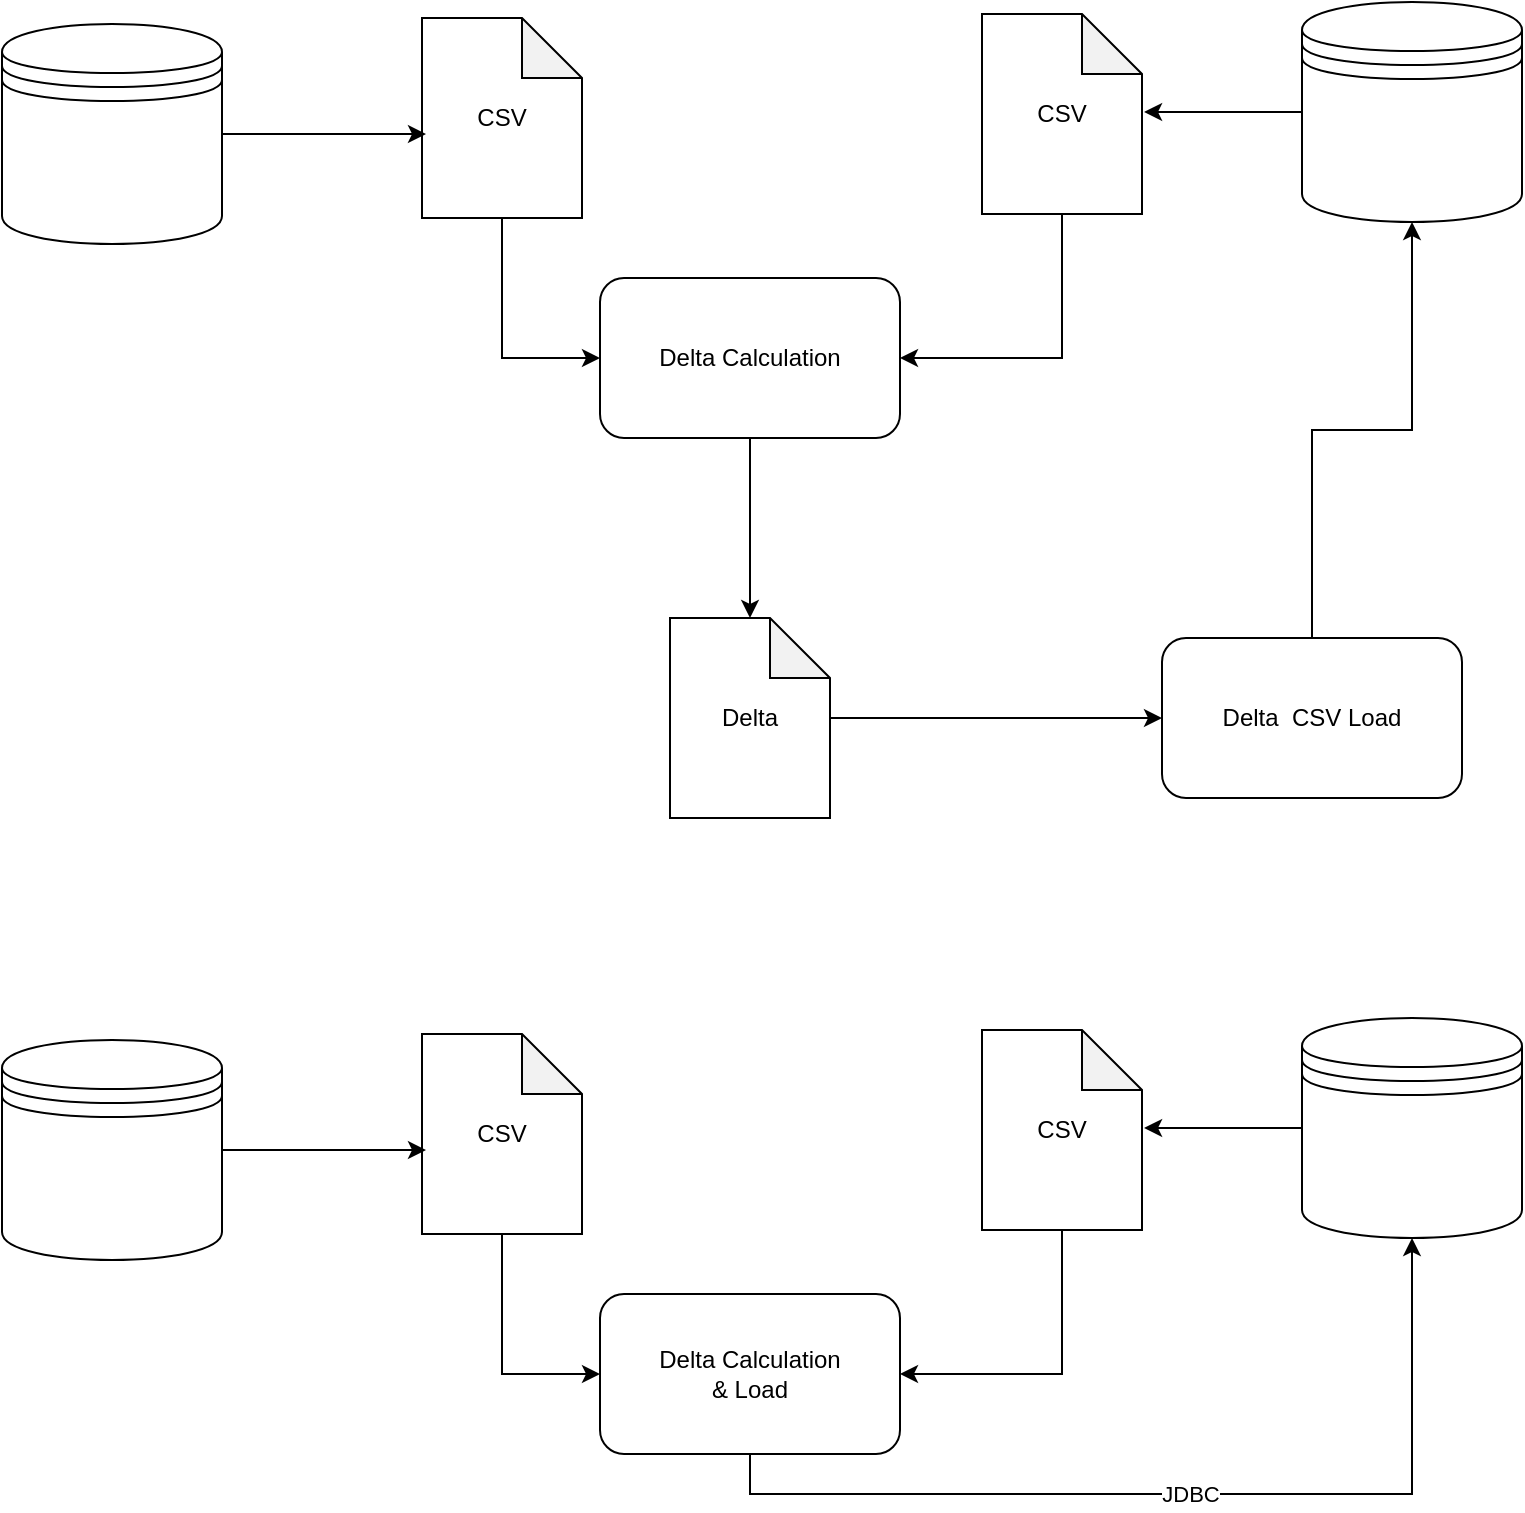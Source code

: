 <mxfile version="18.2.0" type="github">
  <diagram id="h8i0vdZTbAHz6PLwqN3L" name="Page-1">
    <mxGraphModel dx="1422" dy="762" grid="1" gridSize="10" guides="1" tooltips="1" connect="1" arrows="1" fold="1" page="1" pageScale="1" pageWidth="827" pageHeight="1169" math="0" shadow="0">
      <root>
        <mxCell id="0" />
        <mxCell id="1" parent="0" />
        <mxCell id="Vb3xY02aCR-oRkDoqymS-7" style="edgeStyle=orthogonalEdgeStyle;rounded=0;orthogonalLoop=1;jettySize=auto;html=1;entryX=0;entryY=0.5;entryDx=0;entryDy=0;exitX=0.5;exitY=1;exitDx=0;exitDy=0;exitPerimeter=0;" edge="1" parent="1" source="Vb3xY02aCR-oRkDoqymS-1" target="Vb3xY02aCR-oRkDoqymS-6">
          <mxGeometry relative="1" as="geometry" />
        </mxCell>
        <mxCell id="Vb3xY02aCR-oRkDoqymS-1" value="CSV" style="shape=note;whiteSpace=wrap;html=1;backgroundOutline=1;darkOpacity=0.05;" vertex="1" parent="1">
          <mxGeometry x="250" y="180" width="80" height="100" as="geometry" />
        </mxCell>
        <mxCell id="Vb3xY02aCR-oRkDoqymS-8" style="edgeStyle=orthogonalEdgeStyle;rounded=0;orthogonalLoop=1;jettySize=auto;html=1;entryX=1;entryY=0.5;entryDx=0;entryDy=0;exitX=0.5;exitY=1;exitDx=0;exitDy=0;exitPerimeter=0;" edge="1" parent="1" source="Vb3xY02aCR-oRkDoqymS-2" target="Vb3xY02aCR-oRkDoqymS-6">
          <mxGeometry relative="1" as="geometry" />
        </mxCell>
        <mxCell id="Vb3xY02aCR-oRkDoqymS-2" value="CSV" style="shape=note;whiteSpace=wrap;html=1;backgroundOutline=1;darkOpacity=0.05;" vertex="1" parent="1">
          <mxGeometry x="530" y="178" width="80" height="100" as="geometry" />
        </mxCell>
        <mxCell id="Vb3xY02aCR-oRkDoqymS-13" style="edgeStyle=orthogonalEdgeStyle;rounded=0;orthogonalLoop=1;jettySize=auto;html=1;" edge="1" parent="1" source="Vb3xY02aCR-oRkDoqymS-3" target="Vb3xY02aCR-oRkDoqymS-12">
          <mxGeometry relative="1" as="geometry" />
        </mxCell>
        <mxCell id="Vb3xY02aCR-oRkDoqymS-3" value="Delta" style="shape=note;whiteSpace=wrap;html=1;backgroundOutline=1;darkOpacity=0.05;" vertex="1" parent="1">
          <mxGeometry x="374" y="480" width="80" height="100" as="geometry" />
        </mxCell>
        <mxCell id="Vb3xY02aCR-oRkDoqymS-10" style="edgeStyle=orthogonalEdgeStyle;rounded=0;orthogonalLoop=1;jettySize=auto;html=1;entryX=0.025;entryY=0.58;entryDx=0;entryDy=0;entryPerimeter=0;" edge="1" parent="1" source="Vb3xY02aCR-oRkDoqymS-4" target="Vb3xY02aCR-oRkDoqymS-1">
          <mxGeometry relative="1" as="geometry" />
        </mxCell>
        <mxCell id="Vb3xY02aCR-oRkDoqymS-4" value="" style="shape=datastore;whiteSpace=wrap;html=1;" vertex="1" parent="1">
          <mxGeometry x="40" y="183" width="110" height="110" as="geometry" />
        </mxCell>
        <mxCell id="Vb3xY02aCR-oRkDoqymS-9" style="edgeStyle=orthogonalEdgeStyle;rounded=0;orthogonalLoop=1;jettySize=auto;html=1;entryX=1.013;entryY=0.49;entryDx=0;entryDy=0;entryPerimeter=0;" edge="1" parent="1" source="Vb3xY02aCR-oRkDoqymS-5" target="Vb3xY02aCR-oRkDoqymS-2">
          <mxGeometry relative="1" as="geometry" />
        </mxCell>
        <mxCell id="Vb3xY02aCR-oRkDoqymS-5" value="" style="shape=datastore;whiteSpace=wrap;html=1;" vertex="1" parent="1">
          <mxGeometry x="690" y="172" width="110" height="110" as="geometry" />
        </mxCell>
        <mxCell id="Vb3xY02aCR-oRkDoqymS-11" style="edgeStyle=orthogonalEdgeStyle;rounded=0;orthogonalLoop=1;jettySize=auto;html=1;" edge="1" parent="1" source="Vb3xY02aCR-oRkDoqymS-6" target="Vb3xY02aCR-oRkDoqymS-3">
          <mxGeometry relative="1" as="geometry" />
        </mxCell>
        <mxCell id="Vb3xY02aCR-oRkDoqymS-6" value="Delta Calculation" style="rounded=1;whiteSpace=wrap;html=1;" vertex="1" parent="1">
          <mxGeometry x="339" y="310" width="150" height="80" as="geometry" />
        </mxCell>
        <mxCell id="Vb3xY02aCR-oRkDoqymS-14" style="edgeStyle=orthogonalEdgeStyle;rounded=0;orthogonalLoop=1;jettySize=auto;html=1;entryX=0.5;entryY=1;entryDx=0;entryDy=0;" edge="1" parent="1" source="Vb3xY02aCR-oRkDoqymS-12" target="Vb3xY02aCR-oRkDoqymS-5">
          <mxGeometry relative="1" as="geometry" />
        </mxCell>
        <mxCell id="Vb3xY02aCR-oRkDoqymS-12" value="Delta&amp;nbsp; CSV Load" style="rounded=1;whiteSpace=wrap;html=1;" vertex="1" parent="1">
          <mxGeometry x="620" y="490" width="150" height="80" as="geometry" />
        </mxCell>
        <mxCell id="Vb3xY02aCR-oRkDoqymS-15" style="edgeStyle=orthogonalEdgeStyle;rounded=0;orthogonalLoop=1;jettySize=auto;html=1;entryX=0;entryY=0.5;entryDx=0;entryDy=0;exitX=0.5;exitY=1;exitDx=0;exitDy=0;exitPerimeter=0;" edge="1" parent="1" source="Vb3xY02aCR-oRkDoqymS-16" target="Vb3xY02aCR-oRkDoqymS-26">
          <mxGeometry relative="1" as="geometry" />
        </mxCell>
        <mxCell id="Vb3xY02aCR-oRkDoqymS-16" value="CSV" style="shape=note;whiteSpace=wrap;html=1;backgroundOutline=1;darkOpacity=0.05;" vertex="1" parent="1">
          <mxGeometry x="250" y="688" width="80" height="100" as="geometry" />
        </mxCell>
        <mxCell id="Vb3xY02aCR-oRkDoqymS-17" style="edgeStyle=orthogonalEdgeStyle;rounded=0;orthogonalLoop=1;jettySize=auto;html=1;entryX=1;entryY=0.5;entryDx=0;entryDy=0;exitX=0.5;exitY=1;exitDx=0;exitDy=0;exitPerimeter=0;" edge="1" parent="1" source="Vb3xY02aCR-oRkDoqymS-18" target="Vb3xY02aCR-oRkDoqymS-26">
          <mxGeometry relative="1" as="geometry" />
        </mxCell>
        <mxCell id="Vb3xY02aCR-oRkDoqymS-18" value="CSV" style="shape=note;whiteSpace=wrap;html=1;backgroundOutline=1;darkOpacity=0.05;" vertex="1" parent="1">
          <mxGeometry x="530" y="686" width="80" height="100" as="geometry" />
        </mxCell>
        <mxCell id="Vb3xY02aCR-oRkDoqymS-21" style="edgeStyle=orthogonalEdgeStyle;rounded=0;orthogonalLoop=1;jettySize=auto;html=1;entryX=0.025;entryY=0.58;entryDx=0;entryDy=0;entryPerimeter=0;" edge="1" parent="1" source="Vb3xY02aCR-oRkDoqymS-22" target="Vb3xY02aCR-oRkDoqymS-16">
          <mxGeometry relative="1" as="geometry" />
        </mxCell>
        <mxCell id="Vb3xY02aCR-oRkDoqymS-22" value="" style="shape=datastore;whiteSpace=wrap;html=1;" vertex="1" parent="1">
          <mxGeometry x="40" y="691" width="110" height="110" as="geometry" />
        </mxCell>
        <mxCell id="Vb3xY02aCR-oRkDoqymS-23" style="edgeStyle=orthogonalEdgeStyle;rounded=0;orthogonalLoop=1;jettySize=auto;html=1;entryX=1.013;entryY=0.49;entryDx=0;entryDy=0;entryPerimeter=0;" edge="1" parent="1" source="Vb3xY02aCR-oRkDoqymS-24" target="Vb3xY02aCR-oRkDoqymS-18">
          <mxGeometry relative="1" as="geometry" />
        </mxCell>
        <mxCell id="Vb3xY02aCR-oRkDoqymS-24" value="" style="shape=datastore;whiteSpace=wrap;html=1;" vertex="1" parent="1">
          <mxGeometry x="690" y="680" width="110" height="110" as="geometry" />
        </mxCell>
        <mxCell id="Vb3xY02aCR-oRkDoqymS-25" value="JDBC" style="edgeStyle=orthogonalEdgeStyle;rounded=0;orthogonalLoop=1;jettySize=auto;html=1;exitX=0.5;exitY=1;exitDx=0;exitDy=0;" edge="1" parent="1" source="Vb3xY02aCR-oRkDoqymS-26" target="Vb3xY02aCR-oRkDoqymS-24">
          <mxGeometry relative="1" as="geometry">
            <mxPoint x="414" y="988" as="targetPoint" />
          </mxGeometry>
        </mxCell>
        <mxCell id="Vb3xY02aCR-oRkDoqymS-26" value="Delta Calculation&lt;br&gt;&amp;amp; Load" style="rounded=1;whiteSpace=wrap;html=1;" vertex="1" parent="1">
          <mxGeometry x="339" y="818" width="150" height="80" as="geometry" />
        </mxCell>
      </root>
    </mxGraphModel>
  </diagram>
</mxfile>
